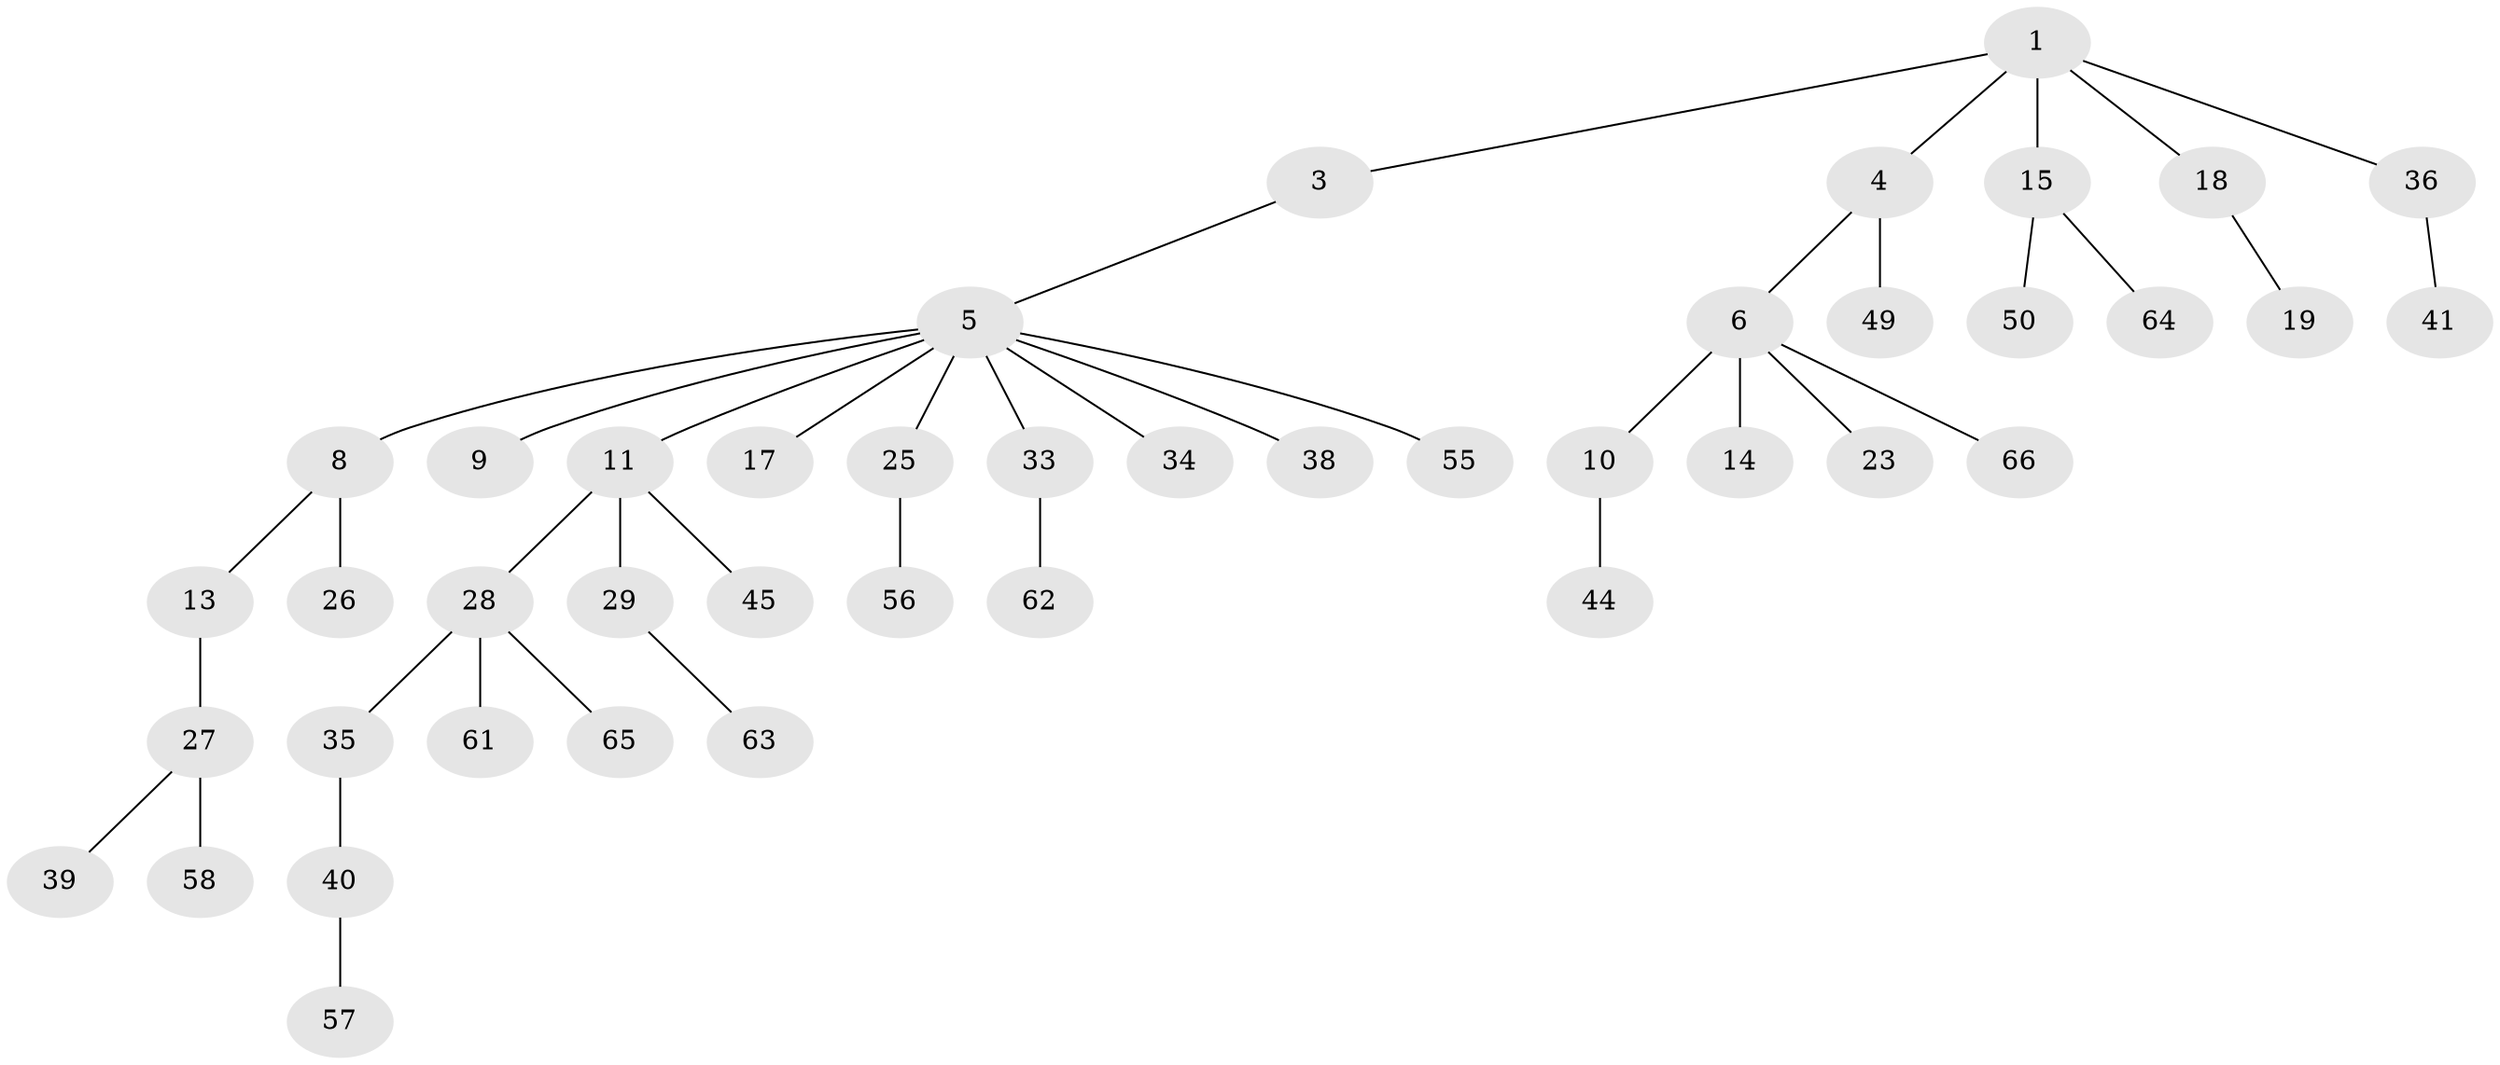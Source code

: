 // original degree distribution, {3: 0.11428571428571428, 4: 0.08571428571428572, 7: 0.014285714285714285, 5: 0.02857142857142857, 2: 0.2857142857142857, 1: 0.4714285714285714}
// Generated by graph-tools (version 1.1) at 2025/11/02/27/25 16:11:26]
// undirected, 43 vertices, 42 edges
graph export_dot {
graph [start="1"]
  node [color=gray90,style=filled];
  1 [super="+2"];
  3 [super="+12"];
  4 [super="+22"];
  5 [super="+7"];
  6 [super="+20"];
  8 [super="+59"];
  9 [super="+31"];
  10 [super="+46"];
  11;
  13 [super="+24"];
  14;
  15 [super="+16"];
  17 [super="+47"];
  18 [super="+21"];
  19 [super="+42"];
  23 [super="+60"];
  25 [super="+51"];
  26;
  27 [super="+54"];
  28 [super="+32"];
  29 [super="+30"];
  33;
  34;
  35;
  36 [super="+37"];
  38;
  39 [super="+43"];
  40 [super="+53"];
  41;
  44 [super="+48"];
  45 [super="+70"];
  49 [super="+52"];
  50;
  55;
  56;
  57 [super="+67"];
  58;
  61;
  62 [super="+69"];
  63;
  64;
  65 [super="+68"];
  66;
  1 -- 4;
  1 -- 15;
  1 -- 18;
  1 -- 3;
  1 -- 36;
  3 -- 5;
  4 -- 6;
  4 -- 49;
  5 -- 8;
  5 -- 25;
  5 -- 33;
  5 -- 34;
  5 -- 55;
  5 -- 17;
  5 -- 38;
  5 -- 9;
  5 -- 11;
  6 -- 10;
  6 -- 14;
  6 -- 66;
  6 -- 23;
  8 -- 13;
  8 -- 26;
  10 -- 44;
  11 -- 28;
  11 -- 29;
  11 -- 45;
  13 -- 27;
  15 -- 50;
  15 -- 64;
  18 -- 19;
  25 -- 56;
  27 -- 39;
  27 -- 58;
  28 -- 61;
  28 -- 65;
  28 -- 35;
  29 -- 63;
  33 -- 62;
  35 -- 40;
  36 -- 41;
  40 -- 57;
}
